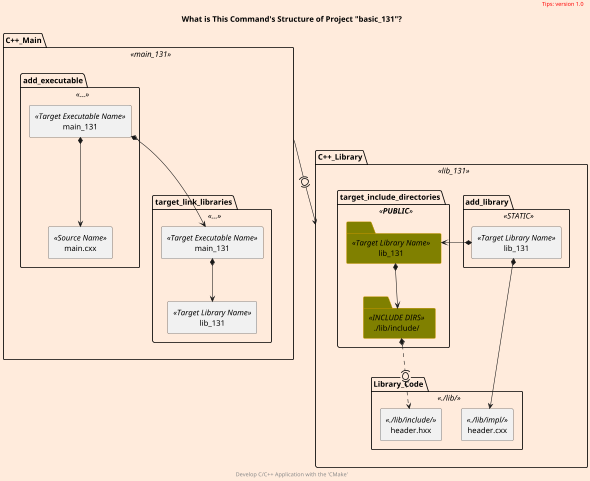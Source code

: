 @startuml
scale 600 width
skinparam backgroundColor #FFEBDC
scale 0.55

skinparam Folder {
  backgroundColor Olive
  borderColor orange
}

package C++_Main <<main_131>> as cxx_main {
    package target_link_libraries <<...>> {
        rectangle main_131 <<Target Executable Name>> as main_131_link
        rectangle lib_131 <<Target Library Name>> as library_link
    }
    package add_executable <<...>> {
        rectangle main_131 <<Target Executable Name>> as main_131
        rectangle main.cxx <<Source Name>> as main_cxx
    }

    main_131 *--> main_cxx
    main_131 *--> main_131_link
    main_131_link *--> library_link
}


package C++_Library <<lib_131>> as cxx_lib {
    package add_library <<STATIC>> as add_library {
        rectangle lib_131 <<Target Library Name>>
    }
    package target_include_directories <<**PUBLIC**>> as include_lib {
        Folder "./lib/include/" <<INCLUDE DIRS>> as lib
        Folder lib_131 <<Target Library Name>> as library
    }
    package Library_Code <<./lib/>> as library_code {
        rectangle header.hxx <<./lib/include/>> as header_hxx
        rectangle header.cxx <<./lib/impl/>> as header_cxx
    }

    lib_131 *-right-> library
    lib_131 *--> header_cxx
    library *--> lib
    lib *.(0).> header_hxx
}

cxx_main -(0)-> cxx_lib


title
    What is This Command's Structure of Project "basic_131"?
end title

header
<font color=red>Tips: version 1.0</font>
endheader

center footer Develop C/C++ Application with the 'CMake'

@enduml